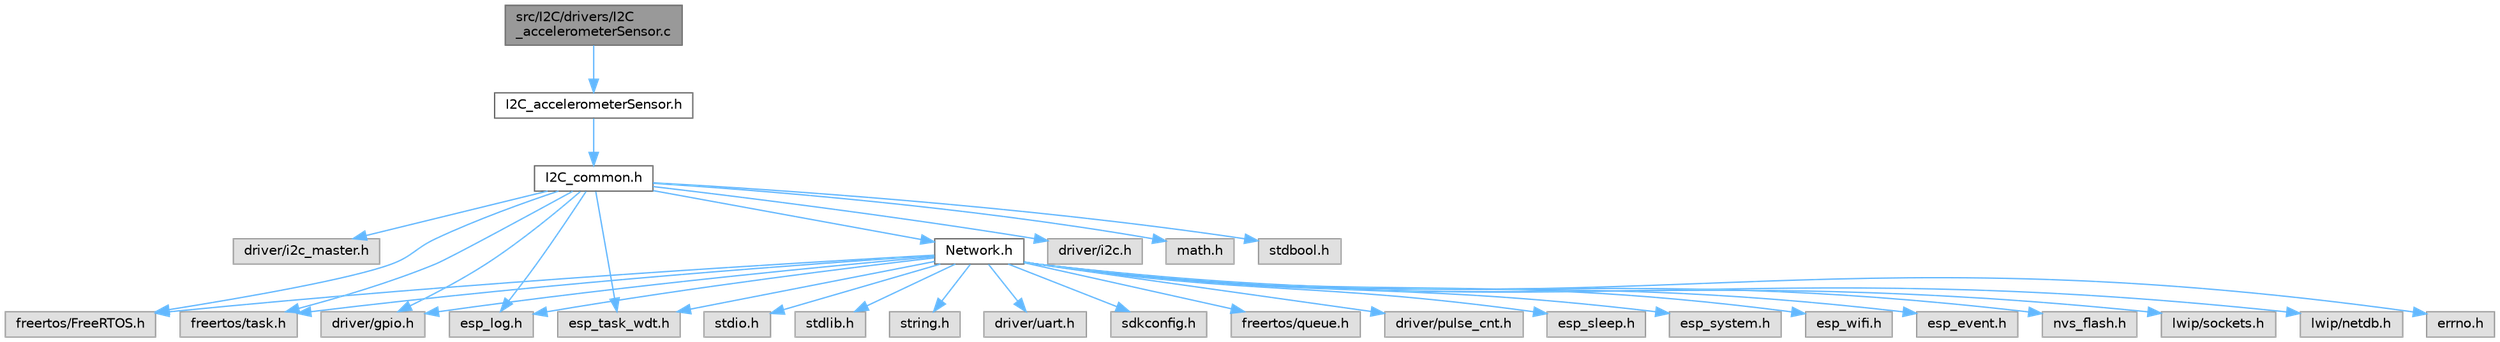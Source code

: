 digraph "src/I2C/drivers/I2C_accelerometerSensor.c"
{
 // LATEX_PDF_SIZE
  bgcolor="transparent";
  edge [fontname=Helvetica,fontsize=10,labelfontname=Helvetica,labelfontsize=10];
  node [fontname=Helvetica,fontsize=10,shape=box,height=0.2,width=0.4];
  Node1 [id="Node000001",label="src/I2C/drivers/I2C\l_accelerometerSensor.c",height=0.2,width=0.4,color="gray40", fillcolor="grey60", style="filled", fontcolor="black",tooltip=" "];
  Node1 -> Node2 [id="edge65_Node000001_Node000002",color="steelblue1",style="solid",tooltip=" "];
  Node2 [id="Node000002",label="I2C_accelerometerSensor.h",height=0.2,width=0.4,color="grey40", fillcolor="white", style="filled",URL="$_i2_c__accelerometer_sensor_8h.html",tooltip=" "];
  Node2 -> Node3 [id="edge66_Node000002_Node000003",color="steelblue1",style="solid",tooltip=" "];
  Node3 [id="Node000003",label="I2C_common.h",height=0.2,width=0.4,color="grey40", fillcolor="white", style="filled",URL="$_i2_c__common_8h.html",tooltip=" "];
  Node3 -> Node4 [id="edge67_Node000003_Node000004",color="steelblue1",style="solid",tooltip=" "];
  Node4 [id="Node000004",label="driver/i2c_master.h",height=0.2,width=0.4,color="grey60", fillcolor="#E0E0E0", style="filled",tooltip=" "];
  Node3 -> Node5 [id="edge68_Node000003_Node000005",color="steelblue1",style="solid",tooltip=" "];
  Node5 [id="Node000005",label="freertos/FreeRTOS.h",height=0.2,width=0.4,color="grey60", fillcolor="#E0E0E0", style="filled",tooltip=" "];
  Node3 -> Node6 [id="edge69_Node000003_Node000006",color="steelblue1",style="solid",tooltip=" "];
  Node6 [id="Node000006",label="freertos/task.h",height=0.2,width=0.4,color="grey60", fillcolor="#E0E0E0", style="filled",tooltip=" "];
  Node3 -> Node7 [id="edge70_Node000003_Node000007",color="steelblue1",style="solid",tooltip=" "];
  Node7 [id="Node000007",label="driver/gpio.h",height=0.2,width=0.4,color="grey60", fillcolor="#E0E0E0", style="filled",tooltip=" "];
  Node3 -> Node8 [id="edge71_Node000003_Node000008",color="steelblue1",style="solid",tooltip=" "];
  Node8 [id="Node000008",label="esp_log.h",height=0.2,width=0.4,color="grey60", fillcolor="#E0E0E0", style="filled",tooltip=" "];
  Node3 -> Node9 [id="edge72_Node000003_Node000009",color="steelblue1",style="solid",tooltip=" "];
  Node9 [id="Node000009",label="driver/i2c.h",height=0.2,width=0.4,color="grey60", fillcolor="#E0E0E0", style="filled",tooltip=" "];
  Node3 -> Node10 [id="edge73_Node000003_Node000010",color="steelblue1",style="solid",tooltip=" "];
  Node10 [id="Node000010",label="esp_task_wdt.h",height=0.2,width=0.4,color="grey60", fillcolor="#E0E0E0", style="filled",tooltip=" "];
  Node3 -> Node11 [id="edge74_Node000003_Node000011",color="steelblue1",style="solid",tooltip=" "];
  Node11 [id="Node000011",label="math.h",height=0.2,width=0.4,color="grey60", fillcolor="#E0E0E0", style="filled",tooltip=" "];
  Node3 -> Node12 [id="edge75_Node000003_Node000012",color="steelblue1",style="solid",tooltip=" "];
  Node12 [id="Node000012",label="Network.h",height=0.2,width=0.4,color="grey40", fillcolor="white", style="filled",URL="$_network_8h.html",tooltip=" "];
  Node12 -> Node13 [id="edge76_Node000012_Node000013",color="steelblue1",style="solid",tooltip=" "];
  Node13 [id="Node000013",label="stdio.h",height=0.2,width=0.4,color="grey60", fillcolor="#E0E0E0", style="filled",tooltip=" "];
  Node12 -> Node14 [id="edge77_Node000012_Node000014",color="steelblue1",style="solid",tooltip=" "];
  Node14 [id="Node000014",label="stdlib.h",height=0.2,width=0.4,color="grey60", fillcolor="#E0E0E0", style="filled",tooltip=" "];
  Node12 -> Node10 [id="edge78_Node000012_Node000010",color="steelblue1",style="solid",tooltip=" "];
  Node12 -> Node15 [id="edge79_Node000012_Node000015",color="steelblue1",style="solid",tooltip=" "];
  Node15 [id="Node000015",label="string.h",height=0.2,width=0.4,color="grey60", fillcolor="#E0E0E0", style="filled",tooltip=" "];
  Node12 -> Node5 [id="edge80_Node000012_Node000005",color="steelblue1",style="solid",tooltip=" "];
  Node12 -> Node6 [id="edge81_Node000012_Node000006",color="steelblue1",style="solid",tooltip=" "];
  Node12 -> Node16 [id="edge82_Node000012_Node000016",color="steelblue1",style="solid",tooltip=" "];
  Node16 [id="Node000016",label="driver/uart.h",height=0.2,width=0.4,color="grey60", fillcolor="#E0E0E0", style="filled",tooltip=" "];
  Node12 -> Node7 [id="edge83_Node000012_Node000007",color="steelblue1",style="solid",tooltip=" "];
  Node12 -> Node17 [id="edge84_Node000012_Node000017",color="steelblue1",style="solid",tooltip=" "];
  Node17 [id="Node000017",label="sdkconfig.h",height=0.2,width=0.4,color="grey60", fillcolor="#E0E0E0", style="filled",tooltip=" "];
  Node12 -> Node18 [id="edge85_Node000012_Node000018",color="steelblue1",style="solid",tooltip=" "];
  Node18 [id="Node000018",label="freertos/queue.h",height=0.2,width=0.4,color="grey60", fillcolor="#E0E0E0", style="filled",tooltip=" "];
  Node12 -> Node19 [id="edge86_Node000012_Node000019",color="steelblue1",style="solid",tooltip=" "];
  Node19 [id="Node000019",label="driver/pulse_cnt.h",height=0.2,width=0.4,color="grey60", fillcolor="#E0E0E0", style="filled",tooltip=" "];
  Node12 -> Node8 [id="edge87_Node000012_Node000008",color="steelblue1",style="solid",tooltip=" "];
  Node12 -> Node20 [id="edge88_Node000012_Node000020",color="steelblue1",style="solid",tooltip=" "];
  Node20 [id="Node000020",label="esp_sleep.h",height=0.2,width=0.4,color="grey60", fillcolor="#E0E0E0", style="filled",tooltip=" "];
  Node12 -> Node21 [id="edge89_Node000012_Node000021",color="steelblue1",style="solid",tooltip=" "];
  Node21 [id="Node000021",label="esp_system.h",height=0.2,width=0.4,color="grey60", fillcolor="#E0E0E0", style="filled",tooltip=" "];
  Node12 -> Node22 [id="edge90_Node000012_Node000022",color="steelblue1",style="solid",tooltip=" "];
  Node22 [id="Node000022",label="esp_wifi.h",height=0.2,width=0.4,color="grey60", fillcolor="#E0E0E0", style="filled",tooltip=" "];
  Node12 -> Node23 [id="edge91_Node000012_Node000023",color="steelblue1",style="solid",tooltip=" "];
  Node23 [id="Node000023",label="esp_event.h",height=0.2,width=0.4,color="grey60", fillcolor="#E0E0E0", style="filled",tooltip=" "];
  Node12 -> Node24 [id="edge92_Node000012_Node000024",color="steelblue1",style="solid",tooltip=" "];
  Node24 [id="Node000024",label="nvs_flash.h",height=0.2,width=0.4,color="grey60", fillcolor="#E0E0E0", style="filled",tooltip=" "];
  Node12 -> Node25 [id="edge93_Node000012_Node000025",color="steelblue1",style="solid",tooltip=" "];
  Node25 [id="Node000025",label="lwip/sockets.h",height=0.2,width=0.4,color="grey60", fillcolor="#E0E0E0", style="filled",tooltip=" "];
  Node12 -> Node26 [id="edge94_Node000012_Node000026",color="steelblue1",style="solid",tooltip=" "];
  Node26 [id="Node000026",label="lwip/netdb.h",height=0.2,width=0.4,color="grey60", fillcolor="#E0E0E0", style="filled",tooltip=" "];
  Node12 -> Node27 [id="edge95_Node000012_Node000027",color="steelblue1",style="solid",tooltip=" "];
  Node27 [id="Node000027",label="errno.h",height=0.2,width=0.4,color="grey60", fillcolor="#E0E0E0", style="filled",tooltip=" "];
  Node3 -> Node28 [id="edge96_Node000003_Node000028",color="steelblue1",style="solid",tooltip=" "];
  Node28 [id="Node000028",label="stdbool.h",height=0.2,width=0.4,color="grey60", fillcolor="#E0E0E0", style="filled",tooltip=" "];
}
